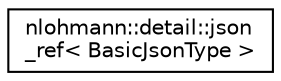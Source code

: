 digraph "Graphical Class Hierarchy"
{
 // LATEX_PDF_SIZE
  edge [fontname="Helvetica",fontsize="10",labelfontname="Helvetica",labelfontsize="10"];
  node [fontname="Helvetica",fontsize="10",shape=record];
  rankdir="LR";
  Node0 [label="nlohmann::detail::json\l_ref\< BasicJsonType \>",height=0.2,width=0.4,color="black", fillcolor="white", style="filled",URL="$da/d10/classnlohmann_1_1detail_1_1json__ref.html",tooltip=" "];
}
